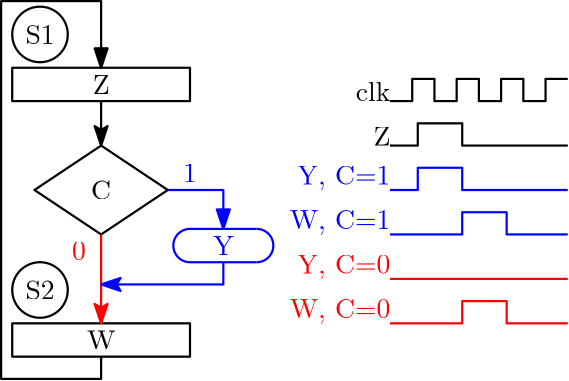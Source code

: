 <?xml version="1.0"?>
<!DOCTYPE ipe SYSTEM "ipe.dtd">
<ipe version="70206" creator="Ipe 7.2.7">
<info created="D:20191001213913" modified="D:20191001223112"/>
<ipestyle name="basic">
<symbol name="arrow/arc(spx)">
<path stroke="sym-stroke" fill="sym-stroke" pen="sym-pen">
0 0 m
-1 0.333 l
-1 -0.333 l
h
</path>
</symbol>
<symbol name="arrow/farc(spx)">
<path stroke="sym-stroke" fill="white" pen="sym-pen">
0 0 m
-1 0.333 l
-1 -0.333 l
h
</path>
</symbol>
<symbol name="arrow/ptarc(spx)">
<path stroke="sym-stroke" fill="sym-stroke" pen="sym-pen">
0 0 m
-1 0.333 l
-0.8 0 l
-1 -0.333 l
h
</path>
</symbol>
<symbol name="arrow/fptarc(spx)">
<path stroke="sym-stroke" fill="white" pen="sym-pen">
0 0 m
-1 0.333 l
-0.8 0 l
-1 -0.333 l
h
</path>
</symbol>
<symbol name="mark/circle(sx)" transformations="translations">
<path fill="sym-stroke">
0.6 0 0 0.6 0 0 e
0.4 0 0 0.4 0 0 e
</path>
</symbol>
<symbol name="mark/disk(sx)" transformations="translations">
<path fill="sym-stroke">
0.6 0 0 0.6 0 0 e
</path>
</symbol>
<symbol name="mark/fdisk(sfx)" transformations="translations">
<group>
<path fill="sym-fill">
0.5 0 0 0.5 0 0 e
</path>
<path fill="sym-stroke" fillrule="eofill">
0.6 0 0 0.6 0 0 e
0.4 0 0 0.4 0 0 e
</path>
</group>
</symbol>
<symbol name="mark/box(sx)" transformations="translations">
<path fill="sym-stroke" fillrule="eofill">
-0.6 -0.6 m
0.6 -0.6 l
0.6 0.6 l
-0.6 0.6 l
h
-0.4 -0.4 m
0.4 -0.4 l
0.4 0.4 l
-0.4 0.4 l
h
</path>
</symbol>
<symbol name="mark/square(sx)" transformations="translations">
<path fill="sym-stroke">
-0.6 -0.6 m
0.6 -0.6 l
0.6 0.6 l
-0.6 0.6 l
h
</path>
</symbol>
<symbol name="mark/fsquare(sfx)" transformations="translations">
<group>
<path fill="sym-fill">
-0.5 -0.5 m
0.5 -0.5 l
0.5 0.5 l
-0.5 0.5 l
h
</path>
<path fill="sym-stroke" fillrule="eofill">
-0.6 -0.6 m
0.6 -0.6 l
0.6 0.6 l
-0.6 0.6 l
h
-0.4 -0.4 m
0.4 -0.4 l
0.4 0.4 l
-0.4 0.4 l
h
</path>
</group>
</symbol>
<symbol name="mark/cross(sx)" transformations="translations">
<group>
<path fill="sym-stroke">
-0.43 -0.57 m
0.57 0.43 l
0.43 0.57 l
-0.57 -0.43 l
h
</path>
<path fill="sym-stroke">
-0.43 0.57 m
0.57 -0.43 l
0.43 -0.57 l
-0.57 0.43 l
h
</path>
</group>
</symbol>
<symbol name="arrow/fnormal(spx)">
<path stroke="sym-stroke" fill="white" pen="sym-pen">
0 0 m
-1 0.333 l
-1 -0.333 l
h
</path>
</symbol>
<symbol name="arrow/pointed(spx)">
<path stroke="sym-stroke" fill="sym-stroke" pen="sym-pen">
0 0 m
-1 0.333 l
-0.8 0 l
-1 -0.333 l
h
</path>
</symbol>
<symbol name="arrow/fpointed(spx)">
<path stroke="sym-stroke" fill="white" pen="sym-pen">
0 0 m
-1 0.333 l
-0.8 0 l
-1 -0.333 l
h
</path>
</symbol>
<symbol name="arrow/linear(spx)">
<path stroke="sym-stroke" pen="sym-pen">
-1 0.333 m
0 0 l
-1 -0.333 l
</path>
</symbol>
<symbol name="arrow/fdouble(spx)">
<path stroke="sym-stroke" fill="white" pen="sym-pen">
0 0 m
-1 0.333 l
-1 -0.333 l
h
-1 0 m
-2 0.333 l
-2 -0.333 l
h
</path>
</symbol>
<symbol name="arrow/double(spx)">
<path stroke="sym-stroke" fill="sym-stroke" pen="sym-pen">
0 0 m
-1 0.333 l
-1 -0.333 l
h
-1 0 m
-2 0.333 l
-2 -0.333 l
h
</path>
</symbol>
<pen name="heavier" value="0.8"/>
<pen name="fat" value="1.2"/>
<pen name="ultrafat" value="2"/>
<symbolsize name="large" value="5"/>
<symbolsize name="small" value="2"/>
<symbolsize name="tiny" value="1.1"/>
<arrowsize name="large" value="10"/>
<arrowsize name="small" value="5"/>
<arrowsize name="tiny" value="3"/>
<color name="red1" value="1 0 0"/>
<color name="red2" value="0.933 0 0"/>
<color name="red3" value="0.804 0 0"/>
<color name="red4" value="0.545 0 0"/>
<color name="green1" value="0 1 0"/>
<color name="green2" value="0 0.933 0"/>
<color name="green3" value="0 0.804 0"/>
<color name="green4" value="0 0.545 0"/>
<color name="green" value="0 1 0"/>
<color name="blue1" value="0 0 1"/>
<color name="blue2" value="0 0 0.933"/>
<color name="blue3" value="0 0 0.804"/>
<color name="blue4" value="0 0 0.545"/>
<color name="yellow" value="1 1 0"/>
<color name="orange" value="1 0.647 0"/>
<color name="gold" value="1 0.843 0"/>
<color name="purple" value="0.627 0.125 0.941"/>
<color name="gray" value="0.745"/>
<color name="brown" value="0.647 0.165 0.165"/>
<color name="navy" value="0 0 0.502"/>
<color name="pink" value="1 0.753 0.796"/>
<color name="seagreen" value="0.18 0.545 0.341"/>
<color name="turquoise" value="0.251 0.878 0.816"/>
<color name="violet" value="0.933 0.51 0.933"/>
<color name="darkblue" value="0 0 0.545"/>
<color name="darkcyan" value="0 0.545 0.545"/>
<color name="darkgray" value="0.663"/>
<color name="darkgreen" value="0 0.392 0"/>
<color name="darkmagenta" value="0.545 0 0.545"/>
<color name="darkorange" value="1 0.549 0"/>
<color name="darkred" value="0.545 0 0"/>
<color name="lightblue" value="0.678 0.847 0.902"/>
<color name="lightcyan" value="0.878 1 1"/>
<color name="lightgray" value="0.827"/>
<color name="lightgreen" value="0.565 0.933 0.565"/>
<color name="lightyellow" value="1 1 0.878"/>
<dashstyle name="dashed1" value="[1] 0"/>
<dashstyle name="dashed2" value="[2] 0"/>
<dashstyle name="dashed3" value="[4] 0"/>
<dashstyle name="dotted1" value="[1 1] 0"/>
<dashstyle name="dotted2" value="[1 2] 0"/>
<dashstyle name="dotted3" value="[1 3] 0"/>
<dashstyle name="dash dotted" value="[4 2 1 2] 0"/>
<dashstyle name="dash dot dotted" value="[4 2 1 2 1 2] 0"/>
<textsize name="large" value="\large"/>
<textsize name="Large" value="\Large"/>
<textsize name="LARGE" value="\LARGE"/>
<textsize name="huge" value="\huge"/>
<textsize name="Huge" value="\Huge"/>
<textsize name="small" value="\small"/>
<textsize name="footnote" value="\footnotesize"/>
<textsize name="tiny" value="\tiny"/>
<textstyle name="center" begin="\begin{center}" end="\end{center}"/>
<textstyle name="itemize" begin="\begin{itemize}" end="\end{itemize}"/>
<textstyle name="item" begin="\begin{itemize}\item{}" end="\end{itemize}"/>
<gridsize name="1 pts" value="1"/>
<gridsize name="2 pts" value="2"/>
<gridsize name="4 pts" value="4"/>
<gridsize name="8 pts (~3 mm)" value="8"/>
<gridsize name="16 pts (~6 mm)" value="16"/>
<gridsize name="32 pts (~12 mm)" value="32"/>
<gridsize name="10 pts (~3.5 mm)" value="10"/>
<gridsize name="20 pts (~7 mm)" value="20"/>
<gridsize name="14 pts (~5 mm)" value="14"/>
<gridsize name="28 pts (~10 mm)" value="28"/>
<gridsize name="56 pts (~20 mm)" value="56"/>
<anglesize name="90 deg" value="90"/>
<anglesize name="60 deg" value="60"/>
<anglesize name="45 deg" value="45"/>
<anglesize name="30 deg" value="30"/>
<anglesize name="22.5 deg" value="22.5"/>
<opacity name="10%" value="0.1"/>
<opacity name="30%" value="0.3"/>
<opacity name="50%" value="0.5"/>
<opacity name="75%" value="0.75"/>
<layout paper="210 144" origin="0 0" frame="210 144"/>
<tiling name="falling" angle="-60" step="4" width="1"/>
<tiling name="rising" angle="30" step="4" width="1"/>
</ipestyle>
<page>
<layer name="alpha"/>
<view layers="alpha" active="alpha"/>
<path layer="alpha" matrix="1 0 0 1 -28 -10" stroke="black" pen="heavier">
36 34 m
36 22 l
100 22 l
100 34 l
h
</path>
<text matrix="1 0 0 1 -66 -60" transformations="translations" pos="106 132" stroke="black" type="label" width="7.195" height="6.808" depth="0" halign="center" valign="center">C</text>
<path matrix="1 0 0 1 -72 -62" stroke="black" pen="heavier">
112 150 m
88 134 l
112 118 l
136 134 l
h
</path>
<path matrix="1 0 0 1 -28 -32" stroke="red1" pen="heavier" arrow="pointed/normal">
68 88 m
68 56 l
</path>
<path matrix="1 0 0 1 -28 -16" stroke="black" pen="heavier" arrow="pointed/normal">
68 120 m
68 104 l
</path>
<group matrix="1 0 0 1 -22 -236">
<text matrix="1 0 0 1 -66 140" transformations="translations" pos="106 132" stroke="black" type="label" width="10.516" height="6.808" depth="0" halign="center" valign="center">S2</text>
<path stroke="black" pen="heavier">
10 0 0 10 40 272 e
</path>
</group>
<path matrix="1 0 0 1 -28 -16" stroke="blue1" pen="heavier" arrow="normal/normal">
92 88 m
112 88 l
112 74 l
</path>
<path matrix="1 0 0 1 -28 -16" stroke="black" pen="heavier" arrow="normal/normal">
68 28 m
68 20 l
32 20 l
32 156 l
68 156 l
68 132 l
</path>
<text matrix="1 0 0 1 -34 -54" transformations="translations" pos="106 132" stroke="blue1" type="label" width="4.981" height="6.42" depth="0" halign="center" valign="center">1</text>
<text matrix="1 0 0 1 -74 -82" transformations="translations" pos="106 132" stroke="red1" type="label" width="4.981" height="6.42" depth="0" halign="center" valign="center">0</text>
<text matrix="1 0 0 1 -66 -22" transformations="translations" pos="106 132" stroke="black" type="label" width="6.088" height="6.808" depth="0" halign="center" valign="center">Z</text>
<text matrix="1 0 0 1 -66 -114" transformations="translations" pos="106 132" stroke="black" type="label" width="10.239" height="6.808" depth="0" halign="center" valign="center">W</text>
<path matrix="1 0 0 1 -28 -30" stroke="black" pen="heavier">
36 146 m
36 134 l
100 134 l
100 146 l
h
</path>
<path matrix="1 0 0 1 -24 -112" stroke="blue1" pen="heavier">
96 170 m
120 170 l
</path>
<text matrix="1 0 0 1 -22 -80" transformations="translations" pos="106 132" stroke="blue1" type="label" width="7.472" height="6.808" depth="0" halign="center" valign="center">Y</text>
<path matrix="1 0 0 1 -24 -124" stroke="blue1" pen="heavier">
96 170 m
120 170 l
</path>
<path matrix="1 0 0 1 -28 -14" stroke="blue1" pen="heavier" arrow="pointed/normal">
112 60 m
112 52 l
68 52 l
</path>
<group matrix="1 0 0 1 -28 -36">
<group matrix="1 0 0 1 6 -96">
<text matrix="1 0 0 1 -66 128" transformations="translations" pos="106 132" stroke="black" type="label" width="10.516" height="6.808" depth="0" halign="center" valign="center">S1</text>
<path matrix="1 0 0 1 0 -12" stroke="black" pen="heavier">
10 0 0 10 40 272 e
</path>
</group>
</group>
<text matrix="1 0 0 1 35.0825 -40.596" transformations="translations" pos="106 132" stroke="black" type="label" width="6.088" height="6.808" depth="0" halign="center" valign="center">Z</text>
<text matrix="1 0 0 1 21.3835 -55.6275" transformations="translations" pos="106 132" stroke="blue1" type="label" width="33.486" height="6.815" depth="1.93" halign="center" valign="center">Y, C=1</text>
<text matrix="1 0 0 1 21.3835 -87.6275" transformations="translations" pos="106 132" stroke="red1" type="label" width="33.486" height="6.815" depth="1.93" halign="center" valign="center">Y, C=0</text>
<text matrix="1 0 0 1 20 -71.6275" transformations="translations" pos="106 132" stroke="blue1" type="label" width="36.253" height="6.815" depth="1.93" halign="center" valign="center">W, C=1</text>
<text matrix="1 0 0 1 20 -103.627" transformations="translations" pos="106 132" stroke="red1" type="label" width="36.253" height="6.815" depth="1.93" halign="center" valign="center">W, C=0</text>
<text matrix="1 0 0 1 31.9 -24.541" transformations="translations" pos="106 132" stroke="black" type="label" width="12.453" height="6.918" depth="0" halign="center" valign="center">clk</text>
<path matrix="1 0 0 1 -16 0" stroke="black" pen="heavier">
160 104 m
168 104 l
168 112 l
176 112 l
176 104 l
184 104 l
184 112 l
192 112 l
192 104 l
200 104 l
200 112 l
208 112 l
208 104 l
216 104 l
216 112 l
224 112 l
</path>
<path matrix="1 0 0 1 -16 0" stroke="black" pen="heavier">
160 88 m
170 88 l
170 96 l
186 96 l
186 88 l
224 88 l
</path>
<path stroke="blue1" pen="heavier">
144 72 m
154 72 l
154 80 l
170 80 l
170 72 l
208 72 l
</path>
<path stroke="blue1" pen="heavier">
144 56 m
170 56 l
170 64 l
186 64 l
186 56 l
208 56 l
</path>
<path matrix="1 0 0 1 -16 0" stroke="red1" pen="heavier">
160 40 m
224 40 l
</path>
<path matrix="1 0 0 1 -16 0" stroke="red1" pen="heavier">
160 24 m
186 24 l
186 32 l
202 32 l
202 24 l
224 24 l
</path>
<path stroke="blue1" pen="heavier">
72 58 m
6 0 0 6 72 52 72 46 a
</path>
<path stroke="blue1" pen="heavier">
96 58 m
6 0 0 -6 96 52 96 46 a
</path>
</page>
</ipe>
